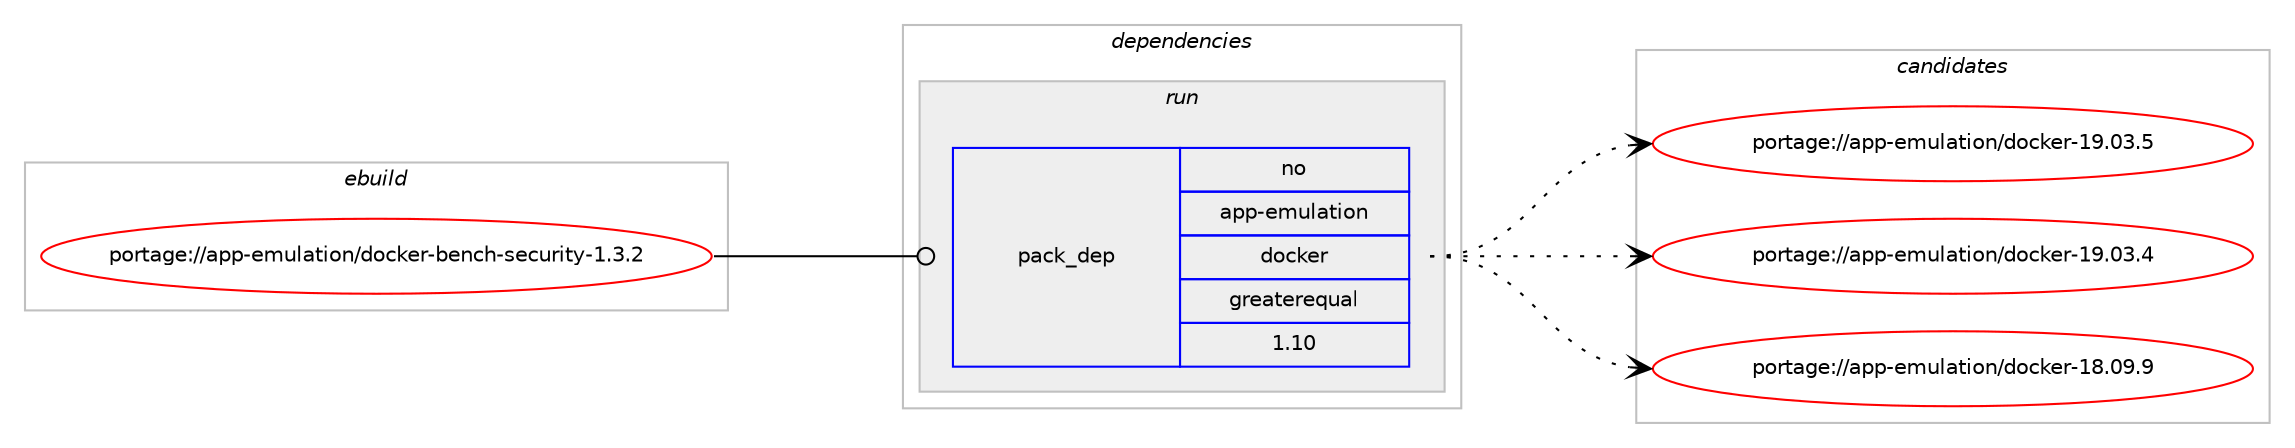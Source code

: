 digraph prolog {

# *************
# Graph options
# *************

newrank=true;
concentrate=true;
compound=true;
graph [rankdir=LR,fontname=Helvetica,fontsize=10,ranksep=1.5];#, ranksep=2.5, nodesep=0.2];
edge  [arrowhead=vee];
node  [fontname=Helvetica,fontsize=10];

# **********
# The ebuild
# **********

subgraph cluster_leftcol {
color=gray;
rank=same;
label=<<i>ebuild</i>>;
id [label="portage://app-emulation/docker-bench-security-1.3.2", color=red, width=4, href="../app-emulation/docker-bench-security-1.3.2.svg"];
}

# ****************
# The dependencies
# ****************

subgraph cluster_midcol {
color=gray;
label=<<i>dependencies</i>>;
subgraph cluster_compile {
fillcolor="#eeeeee";
style=filled;
label=<<i>compile</i>>;
}
subgraph cluster_compileandrun {
fillcolor="#eeeeee";
style=filled;
label=<<i>compile and run</i>>;
}
subgraph cluster_run {
fillcolor="#eeeeee";
style=filled;
label=<<i>run</i>>;
subgraph pack474086 {
dependency631106 [label=<<TABLE BORDER="0" CELLBORDER="1" CELLSPACING="0" CELLPADDING="4" WIDTH="220"><TR><TD ROWSPAN="6" CELLPADDING="30">pack_dep</TD></TR><TR><TD WIDTH="110">no</TD></TR><TR><TD>app-emulation</TD></TR><TR><TD>docker</TD></TR><TR><TD>greaterequal</TD></TR><TR><TD>1.10</TD></TR></TABLE>>, shape=none, color=blue];
}
id:e -> dependency631106:w [weight=20,style="solid",arrowhead="odot"];
}
}

# **************
# The candidates
# **************

subgraph cluster_choices {
rank=same;
color=gray;
label=<<i>candidates</i>>;

subgraph choice474086 {
color=black;
nodesep=1;
choice97112112451011091171089711610511111047100111991071011144549574648514653 [label="portage://app-emulation/docker-19.03.5", color=red, width=4,href="../app-emulation/docker-19.03.5.svg"];
choice97112112451011091171089711610511111047100111991071011144549574648514652 [label="portage://app-emulation/docker-19.03.4", color=red, width=4,href="../app-emulation/docker-19.03.4.svg"];
choice97112112451011091171089711610511111047100111991071011144549564648574657 [label="portage://app-emulation/docker-18.09.9", color=red, width=4,href="../app-emulation/docker-18.09.9.svg"];
dependency631106:e -> choice97112112451011091171089711610511111047100111991071011144549574648514653:w [style=dotted,weight="100"];
dependency631106:e -> choice97112112451011091171089711610511111047100111991071011144549574648514652:w [style=dotted,weight="100"];
dependency631106:e -> choice97112112451011091171089711610511111047100111991071011144549564648574657:w [style=dotted,weight="100"];
}
}

}
